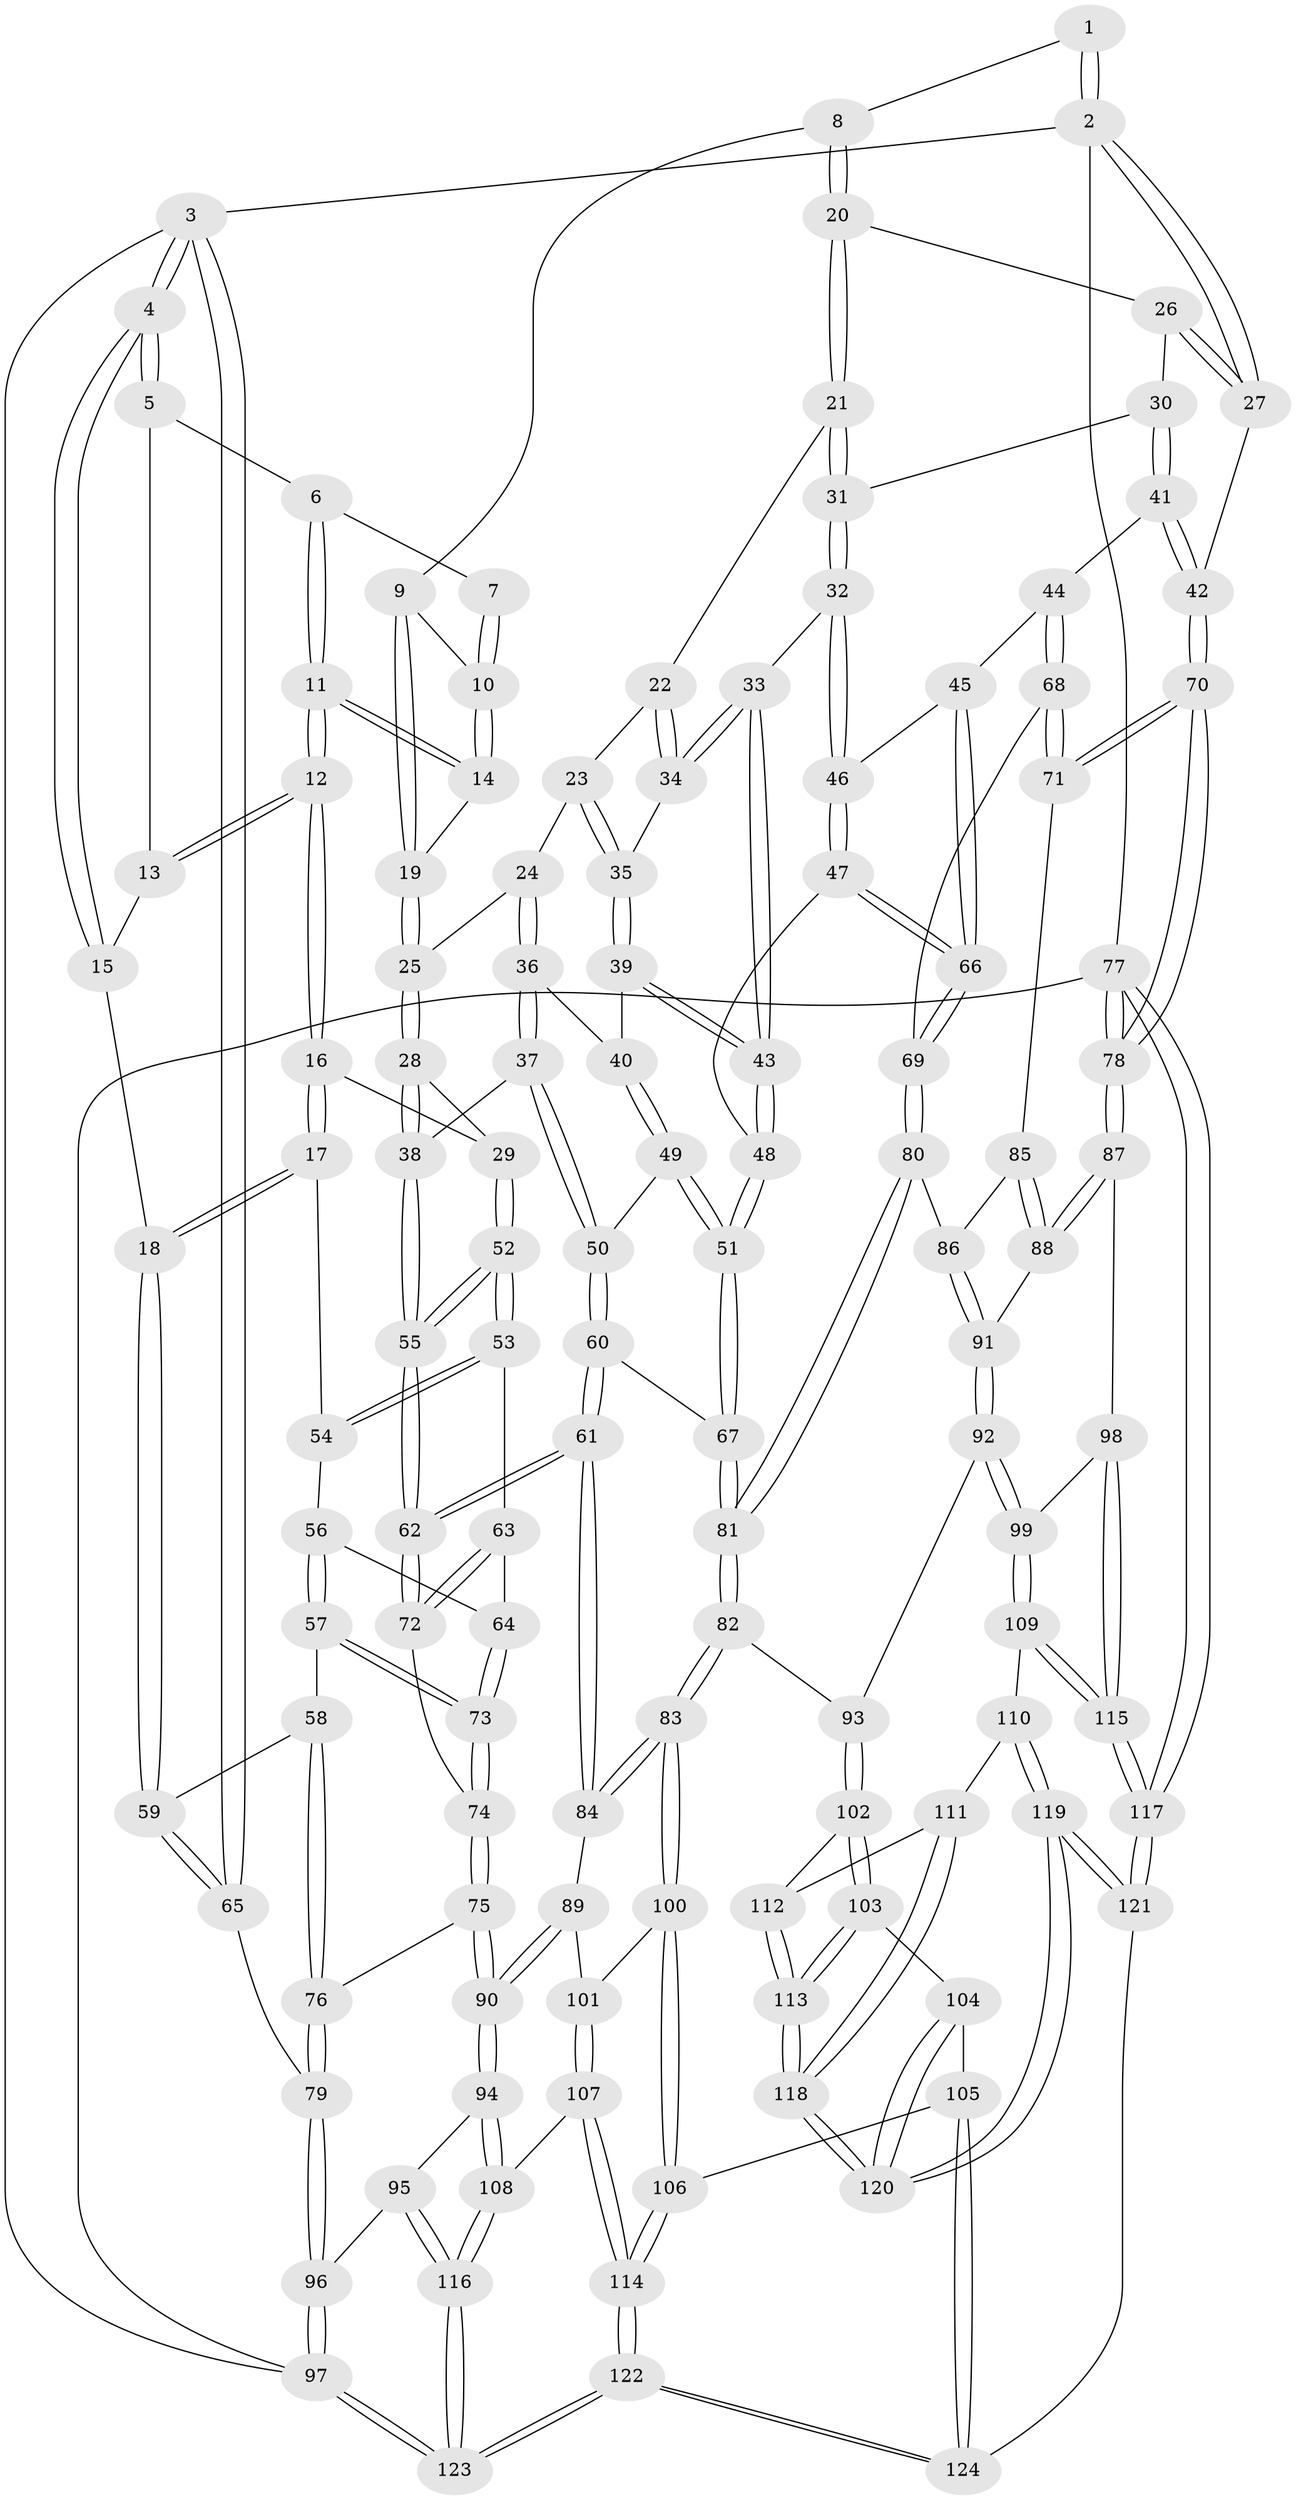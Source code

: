 // Generated by graph-tools (version 1.1) at 2025/03/03/09/25 03:03:20]
// undirected, 124 vertices, 307 edges
graph export_dot {
graph [start="1"]
  node [color=gray90,style=filled];
  1 [pos="+0.6776035873097824+0"];
  2 [pos="+1+0"];
  3 [pos="+0+0"];
  4 [pos="+0+0"];
  5 [pos="+0.2776350603890367+0"];
  6 [pos="+0.32772659409094945+0"];
  7 [pos="+0.5663231264693627+0"];
  8 [pos="+0.7007390062714418+0.14236958458697088"];
  9 [pos="+0.5622983950961877+0.13274506802134042"];
  10 [pos="+0.5437079892679647+0.05762281787817235"];
  11 [pos="+0.33132099823617095+0.11876877455219584"];
  12 [pos="+0.31683721194941866+0.1430865181231324"];
  13 [pos="+0.12481826827916395+0.1076195735954734"];
  14 [pos="+0.3700779920585779+0.12427044314454619"];
  15 [pos="+0.12021967147618953+0.10949544890156448"];
  16 [pos="+0.30441693761751276+0.22833106253674773"];
  17 [pos="+0.050584939764739455+0.29098162514670256"];
  18 [pos="+0.008669701726157343+0.2854486699367775"];
  19 [pos="+0.5251515423238842+0.181850613511824"];
  20 [pos="+0.7274840667719763+0.1752570774749539"];
  21 [pos="+0.7181739051275919+0.20510999258724252"];
  22 [pos="+0.6912135788210442+0.24353301535903954"];
  23 [pos="+0.6839762258635005+0.24891238601114213"];
  24 [pos="+0.5689466776270286+0.2868341896085943"];
  25 [pos="+0.5340648793835902+0.27342874962391894"];
  26 [pos="+0.7429789232366917+0.17227807800313644"];
  27 [pos="+1+0"];
  28 [pos="+0.48973561119189063+0.2981435489328492"];
  29 [pos="+0.3477029181696506+0.31003570644703676"];
  30 [pos="+0.8824894461948708+0.3059464047650546"];
  31 [pos="+0.8364436564757209+0.34027067018149937"];
  32 [pos="+0.8310576974079845+0.349952000164423"];
  33 [pos="+0.7772855707787131+0.3679740791208324"];
  34 [pos="+0.7411347019842474+0.3293974868612623"];
  35 [pos="+0.6813747299650743+0.35765960821638243"];
  36 [pos="+0.587789099405009+0.33559974287667826"];
  37 [pos="+0.54361754952714+0.42083540384820856"];
  38 [pos="+0.5030778234349238+0.40814653061211287"];
  39 [pos="+0.6790447075328778+0.36818737121779566"];
  40 [pos="+0.6340200486964934+0.3864601965970097"];
  41 [pos="+1+0.20647275976107815"];
  42 [pos="+1+0.047401158818652776"];
  43 [pos="+0.7451317662669706+0.4034281630766463"];
  44 [pos="+0.9225161987326773+0.43894948920008964"];
  45 [pos="+0.8819111126598234+0.43503893203670146"];
  46 [pos="+0.8569788901947765+0.41472532060301276"];
  47 [pos="+0.746239202583532+0.5115055112785252"];
  48 [pos="+0.7307508123663413+0.5083442196305983"];
  49 [pos="+0.631476896985971+0.41373154920121796"];
  50 [pos="+0.5637937221321716+0.4460695119457502"];
  51 [pos="+0.7043017886069797+0.518936376461814"];
  52 [pos="+0.33179402096889854+0.38890809766937023"];
  53 [pos="+0.2608001279302417+0.41109658898461554"];
  54 [pos="+0.18044346073214132+0.39098760563405516"];
  55 [pos="+0.39377322607259996+0.5005564251766078"];
  56 [pos="+0.15687657981089417+0.45435687236958044"];
  57 [pos="+0.13436316357996836+0.4837396518465834"];
  58 [pos="+0.09025697800674384+0.4808565713556577"];
  59 [pos="+0+0.31575122744133743"];
  60 [pos="+0.5602877828581149+0.4827996526026411"];
  61 [pos="+0.4215242150750783+0.6113674925174892"];
  62 [pos="+0.41231402748415696+0.6023976319302826"];
  63 [pos="+0.243039959744871+0.44166720943746907"];
  64 [pos="+0.21423779228648385+0.4683430034360863"];
  65 [pos="+0+0.31814482494674473"];
  66 [pos="+0.8372017706024418+0.5577942991460871"];
  67 [pos="+0.6955830830496577+0.5279189527704858"];
  68 [pos="+0.9876436314216401+0.5544890071905001"];
  69 [pos="+0.8390532912304636+0.5597430445553078"];
  70 [pos="+1+0.5510718980169178"];
  71 [pos="+1+0.5620223914955328"];
  72 [pos="+0.2487850369492118+0.6043493107448409"];
  73 [pos="+0.18035355812638218+0.5190058858047564"];
  74 [pos="+0.21108400652724799+0.6111380717667644"];
  75 [pos="+0.15134789252144065+0.6561698161895182"];
  76 [pos="+0.09301064088465638+0.6046528671444273"];
  77 [pos="+1+1"];
  78 [pos="+1+0.9492041082924416"];
  79 [pos="+0+0.5425230496722334"];
  80 [pos="+0.8293423137347331+0.6434697137426945"];
  81 [pos="+0.6274958696088262+0.6749176983995135"];
  82 [pos="+0.6056067363051475+0.7003162069509127"];
  83 [pos="+0.4755288700631983+0.6913348590028271"];
  84 [pos="+0.4419630532807281+0.6478695095363223"];
  85 [pos="+0.972777062769552+0.6132466089550271"];
  86 [pos="+0.8566965276282532+0.6941934075959688"];
  87 [pos="+1+0.8232313815876655"];
  88 [pos="+0.9544001085030891+0.734931427714583"];
  89 [pos="+0.21453546752157931+0.7674029140629498"];
  90 [pos="+0.1277732013572779+0.7532340984385126"];
  91 [pos="+0.8568936071692834+0.6960675496304666"];
  92 [pos="+0.8048200230134757+0.7876228888197252"];
  93 [pos="+0.6124137930376536+0.7086915045493419"];
  94 [pos="+0.11144132727449284+0.7723674811154172"];
  95 [pos="+0.05970334127845266+0.8053927945880032"];
  96 [pos="+0+0.8290434598091634"];
  97 [pos="+0+1"];
  98 [pos="+0.8864324478552081+0.830711623955216"];
  99 [pos="+0.8192625841079099+0.8238150046164452"];
  100 [pos="+0.45528024549897506+0.7422419808178843"];
  101 [pos="+0.3064504367775386+0.8209553692585125"];
  102 [pos="+0.6270291806616305+0.7804723969627264"];
  103 [pos="+0.6104280063366663+0.8763425123911225"];
  104 [pos="+0.5604910492918009+0.9235213112270348"];
  105 [pos="+0.5303684299515286+0.9255763307501731"];
  106 [pos="+0.4566140271556491+0.8713603627850285"];
  107 [pos="+0.28719545184949025+0.8863439282525916"];
  108 [pos="+0.2620890572103683+0.9144823154480555"];
  109 [pos="+0.7945662064153651+0.8879273900251216"];
  110 [pos="+0.7726509634048813+0.8926044667182768"];
  111 [pos="+0.7690741435163336+0.8931991816299597"];
  112 [pos="+0.6802937915381628+0.8489673999650461"];
  113 [pos="+0.6682854252646797+0.9343002498849394"];
  114 [pos="+0.42593419426859036+0.9104997124809782"];
  115 [pos="+0.9386162289201873+1"];
  116 [pos="+0.22485151378316454+1"];
  117 [pos="+1+1"];
  118 [pos="+0.6762980979076618+0.9514424225280778"];
  119 [pos="+0.6715672234322682+1"];
  120 [pos="+0.6588482798134269+1"];
  121 [pos="+0.6781432519614276+1"];
  122 [pos="+0.3042193810223502+1"];
  123 [pos="+0.238714305636369+1"];
  124 [pos="+0.5157655041345546+1"];
  1 -- 2;
  1 -- 2;
  1 -- 8;
  2 -- 3;
  2 -- 27;
  2 -- 27;
  2 -- 77;
  3 -- 4;
  3 -- 4;
  3 -- 65;
  3 -- 65;
  3 -- 97;
  4 -- 5;
  4 -- 5;
  4 -- 15;
  4 -- 15;
  5 -- 6;
  5 -- 13;
  6 -- 7;
  6 -- 11;
  6 -- 11;
  7 -- 10;
  7 -- 10;
  8 -- 9;
  8 -- 20;
  8 -- 20;
  9 -- 10;
  9 -- 19;
  9 -- 19;
  10 -- 14;
  10 -- 14;
  11 -- 12;
  11 -- 12;
  11 -- 14;
  11 -- 14;
  12 -- 13;
  12 -- 13;
  12 -- 16;
  12 -- 16;
  13 -- 15;
  14 -- 19;
  15 -- 18;
  16 -- 17;
  16 -- 17;
  16 -- 29;
  17 -- 18;
  17 -- 18;
  17 -- 54;
  18 -- 59;
  18 -- 59;
  19 -- 25;
  19 -- 25;
  20 -- 21;
  20 -- 21;
  20 -- 26;
  21 -- 22;
  21 -- 31;
  21 -- 31;
  22 -- 23;
  22 -- 34;
  22 -- 34;
  23 -- 24;
  23 -- 35;
  23 -- 35;
  24 -- 25;
  24 -- 36;
  24 -- 36;
  25 -- 28;
  25 -- 28;
  26 -- 27;
  26 -- 27;
  26 -- 30;
  27 -- 42;
  28 -- 29;
  28 -- 38;
  28 -- 38;
  29 -- 52;
  29 -- 52;
  30 -- 31;
  30 -- 41;
  30 -- 41;
  31 -- 32;
  31 -- 32;
  32 -- 33;
  32 -- 46;
  32 -- 46;
  33 -- 34;
  33 -- 34;
  33 -- 43;
  33 -- 43;
  34 -- 35;
  35 -- 39;
  35 -- 39;
  36 -- 37;
  36 -- 37;
  36 -- 40;
  37 -- 38;
  37 -- 50;
  37 -- 50;
  38 -- 55;
  38 -- 55;
  39 -- 40;
  39 -- 43;
  39 -- 43;
  40 -- 49;
  40 -- 49;
  41 -- 42;
  41 -- 42;
  41 -- 44;
  42 -- 70;
  42 -- 70;
  43 -- 48;
  43 -- 48;
  44 -- 45;
  44 -- 68;
  44 -- 68;
  45 -- 46;
  45 -- 66;
  45 -- 66;
  46 -- 47;
  46 -- 47;
  47 -- 48;
  47 -- 66;
  47 -- 66;
  48 -- 51;
  48 -- 51;
  49 -- 50;
  49 -- 51;
  49 -- 51;
  50 -- 60;
  50 -- 60;
  51 -- 67;
  51 -- 67;
  52 -- 53;
  52 -- 53;
  52 -- 55;
  52 -- 55;
  53 -- 54;
  53 -- 54;
  53 -- 63;
  54 -- 56;
  55 -- 62;
  55 -- 62;
  56 -- 57;
  56 -- 57;
  56 -- 64;
  57 -- 58;
  57 -- 73;
  57 -- 73;
  58 -- 59;
  58 -- 76;
  58 -- 76;
  59 -- 65;
  59 -- 65;
  60 -- 61;
  60 -- 61;
  60 -- 67;
  61 -- 62;
  61 -- 62;
  61 -- 84;
  61 -- 84;
  62 -- 72;
  62 -- 72;
  63 -- 64;
  63 -- 72;
  63 -- 72;
  64 -- 73;
  64 -- 73;
  65 -- 79;
  66 -- 69;
  66 -- 69;
  67 -- 81;
  67 -- 81;
  68 -- 69;
  68 -- 71;
  68 -- 71;
  69 -- 80;
  69 -- 80;
  70 -- 71;
  70 -- 71;
  70 -- 78;
  70 -- 78;
  71 -- 85;
  72 -- 74;
  73 -- 74;
  73 -- 74;
  74 -- 75;
  74 -- 75;
  75 -- 76;
  75 -- 90;
  75 -- 90;
  76 -- 79;
  76 -- 79;
  77 -- 78;
  77 -- 78;
  77 -- 117;
  77 -- 117;
  77 -- 97;
  78 -- 87;
  78 -- 87;
  79 -- 96;
  79 -- 96;
  80 -- 81;
  80 -- 81;
  80 -- 86;
  81 -- 82;
  81 -- 82;
  82 -- 83;
  82 -- 83;
  82 -- 93;
  83 -- 84;
  83 -- 84;
  83 -- 100;
  83 -- 100;
  84 -- 89;
  85 -- 86;
  85 -- 88;
  85 -- 88;
  86 -- 91;
  86 -- 91;
  87 -- 88;
  87 -- 88;
  87 -- 98;
  88 -- 91;
  89 -- 90;
  89 -- 90;
  89 -- 101;
  90 -- 94;
  90 -- 94;
  91 -- 92;
  91 -- 92;
  92 -- 93;
  92 -- 99;
  92 -- 99;
  93 -- 102;
  93 -- 102;
  94 -- 95;
  94 -- 108;
  94 -- 108;
  95 -- 96;
  95 -- 116;
  95 -- 116;
  96 -- 97;
  96 -- 97;
  97 -- 123;
  97 -- 123;
  98 -- 99;
  98 -- 115;
  98 -- 115;
  99 -- 109;
  99 -- 109;
  100 -- 101;
  100 -- 106;
  100 -- 106;
  101 -- 107;
  101 -- 107;
  102 -- 103;
  102 -- 103;
  102 -- 112;
  103 -- 104;
  103 -- 113;
  103 -- 113;
  104 -- 105;
  104 -- 120;
  104 -- 120;
  105 -- 106;
  105 -- 124;
  105 -- 124;
  106 -- 114;
  106 -- 114;
  107 -- 108;
  107 -- 114;
  107 -- 114;
  108 -- 116;
  108 -- 116;
  109 -- 110;
  109 -- 115;
  109 -- 115;
  110 -- 111;
  110 -- 119;
  110 -- 119;
  111 -- 112;
  111 -- 118;
  111 -- 118;
  112 -- 113;
  112 -- 113;
  113 -- 118;
  113 -- 118;
  114 -- 122;
  114 -- 122;
  115 -- 117;
  115 -- 117;
  116 -- 123;
  116 -- 123;
  117 -- 121;
  117 -- 121;
  118 -- 120;
  118 -- 120;
  119 -- 120;
  119 -- 120;
  119 -- 121;
  119 -- 121;
  121 -- 124;
  122 -- 123;
  122 -- 123;
  122 -- 124;
  122 -- 124;
}
